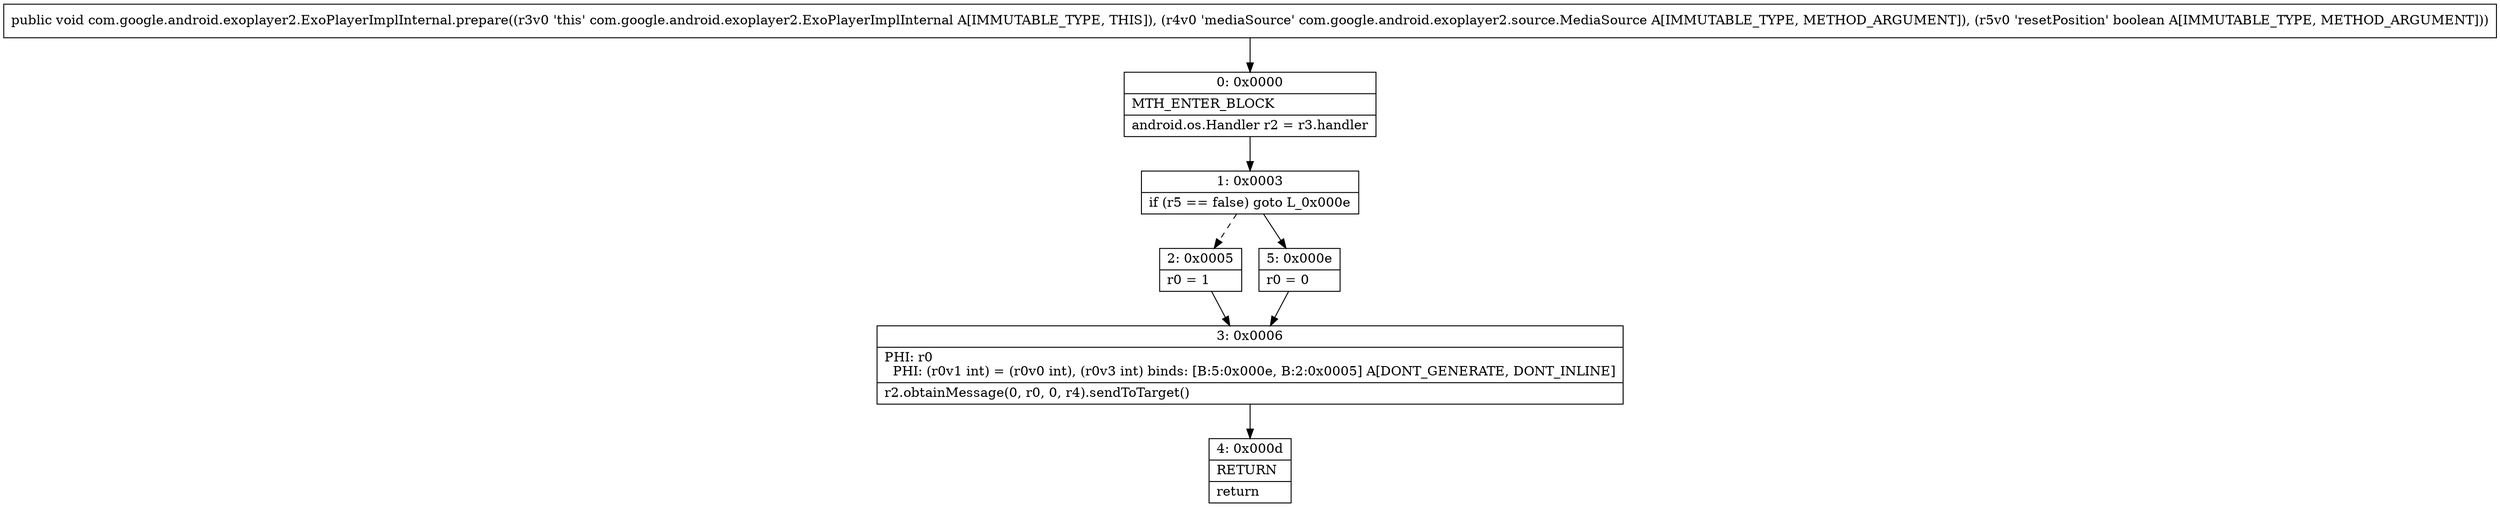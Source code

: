 digraph "CFG forcom.google.android.exoplayer2.ExoPlayerImplInternal.prepare(Lcom\/google\/android\/exoplayer2\/source\/MediaSource;Z)V" {
Node_0 [shape=record,label="{0\:\ 0x0000|MTH_ENTER_BLOCK\l|android.os.Handler r2 = r3.handler\l}"];
Node_1 [shape=record,label="{1\:\ 0x0003|if (r5 == false) goto L_0x000e\l}"];
Node_2 [shape=record,label="{2\:\ 0x0005|r0 = 1\l}"];
Node_3 [shape=record,label="{3\:\ 0x0006|PHI: r0 \l  PHI: (r0v1 int) = (r0v0 int), (r0v3 int) binds: [B:5:0x000e, B:2:0x0005] A[DONT_GENERATE, DONT_INLINE]\l|r2.obtainMessage(0, r0, 0, r4).sendToTarget()\l}"];
Node_4 [shape=record,label="{4\:\ 0x000d|RETURN\l|return\l}"];
Node_5 [shape=record,label="{5\:\ 0x000e|r0 = 0\l}"];
MethodNode[shape=record,label="{public void com.google.android.exoplayer2.ExoPlayerImplInternal.prepare((r3v0 'this' com.google.android.exoplayer2.ExoPlayerImplInternal A[IMMUTABLE_TYPE, THIS]), (r4v0 'mediaSource' com.google.android.exoplayer2.source.MediaSource A[IMMUTABLE_TYPE, METHOD_ARGUMENT]), (r5v0 'resetPosition' boolean A[IMMUTABLE_TYPE, METHOD_ARGUMENT])) }"];
MethodNode -> Node_0;
Node_0 -> Node_1;
Node_1 -> Node_2[style=dashed];
Node_1 -> Node_5;
Node_2 -> Node_3;
Node_3 -> Node_4;
Node_5 -> Node_3;
}

